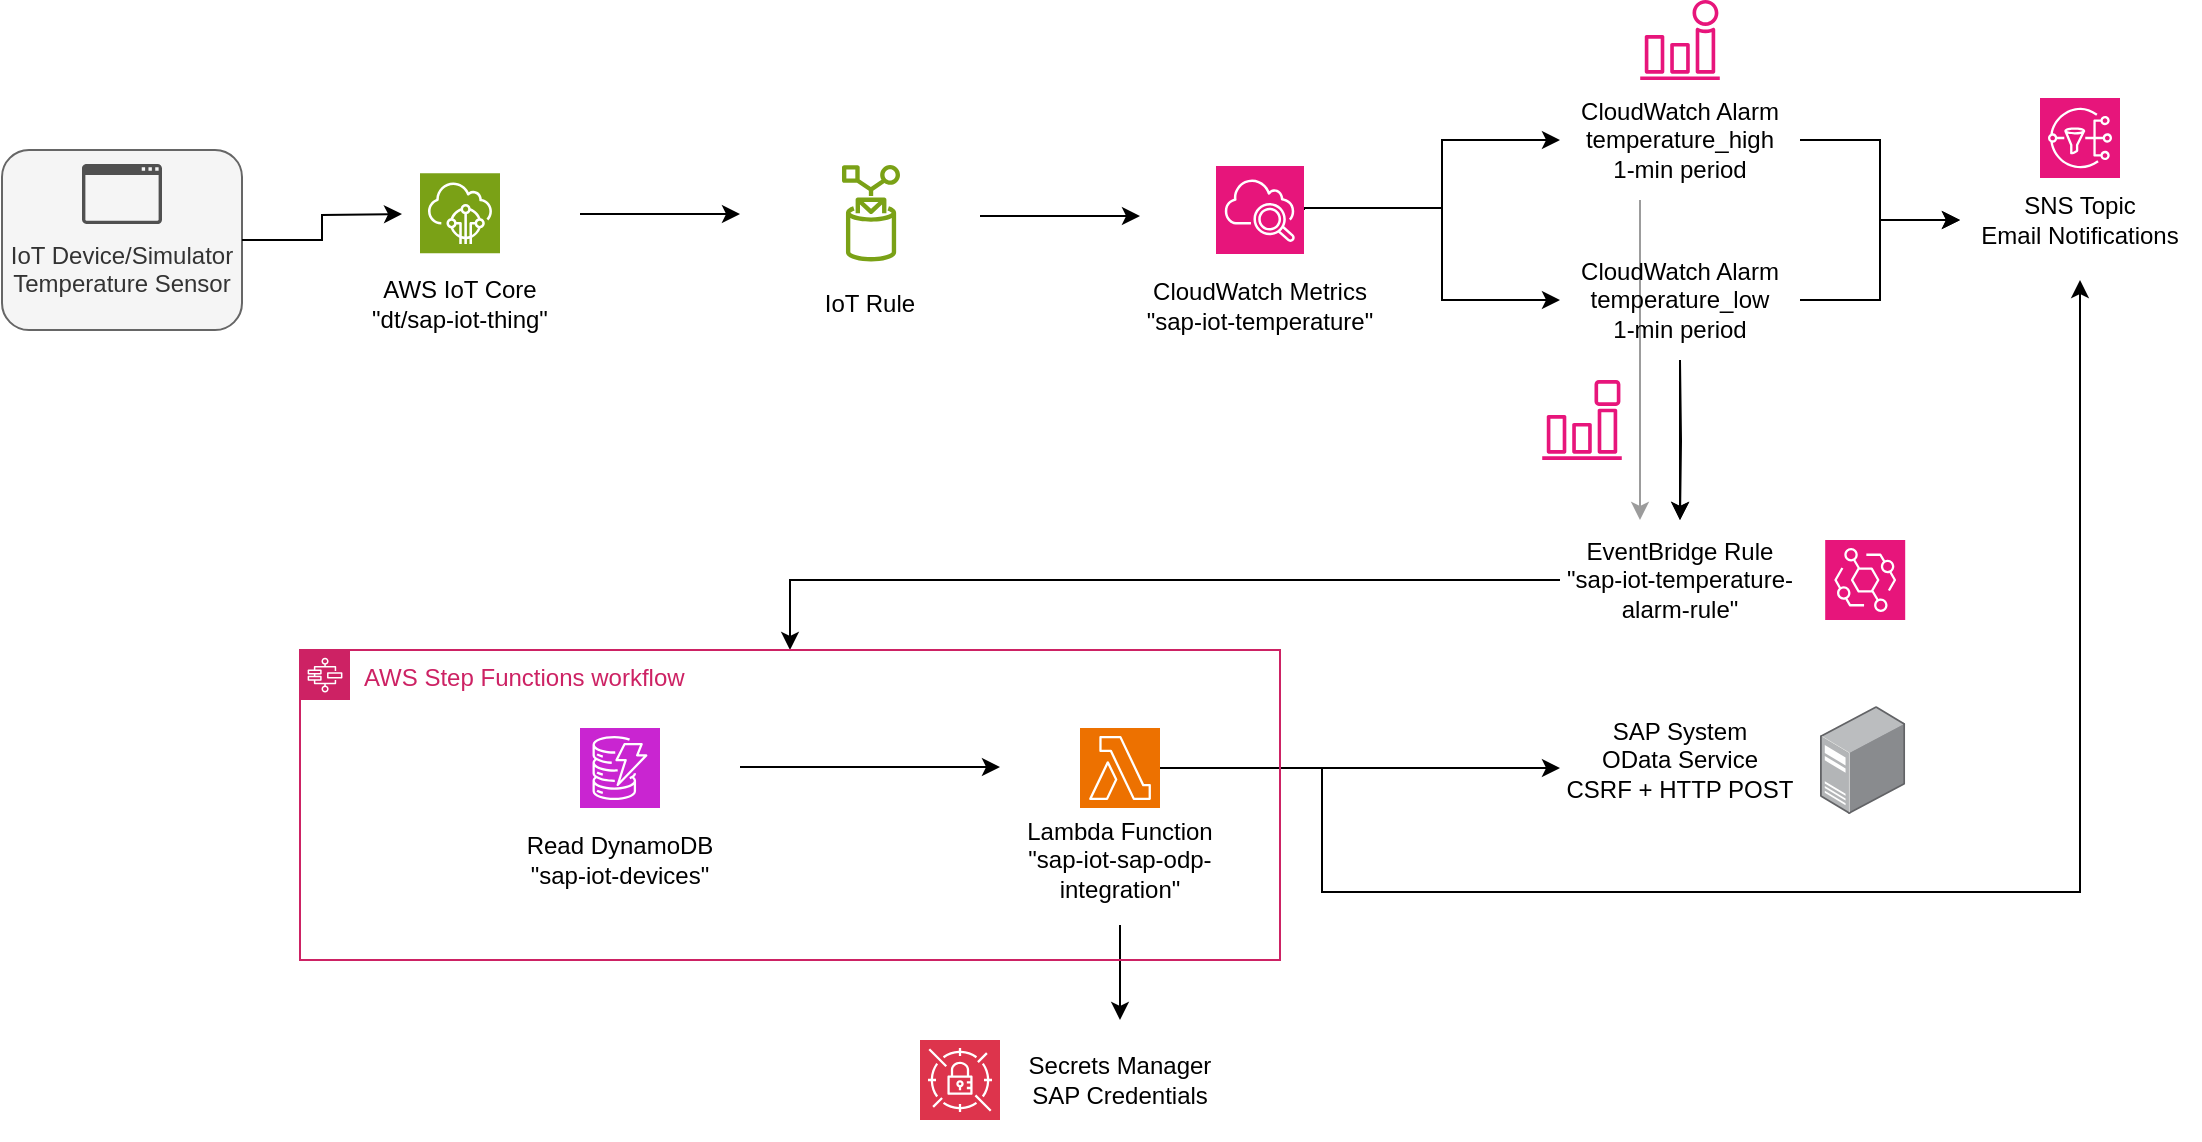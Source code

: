 <mxfile version="21.7.4" type="device">
  <diagram name="IoT-SAP-Architecture" id="architecture">
    <mxGraphModel dx="1857" dy="763" grid="1" gridSize="10" guides="1" tooltips="1" connect="1" arrows="1" fold="1" page="1" pageScale="1" pageWidth="1169" pageHeight="827" math="0" shadow="0">
      <root>
        <mxCell id="0" />
        <mxCell id="1" parent="0" />
        <mxCell id="MdHSkgKFLFM1V3GT_CCv-1" style="edgeStyle=orthogonalEdgeStyle;rounded=0;orthogonalLoop=1;jettySize=auto;html=1;strokeColor=#9c9c9c;" edge="1" parent="1">
          <mxGeometry relative="1" as="geometry">
            <mxPoint x="889" y="140" as="sourcePoint" />
            <mxPoint x="889" y="300" as="targetPoint" />
          </mxGeometry>
        </mxCell>
        <mxCell id="iot-device" value="&lt;br&gt;&lt;br&gt;IoT Device/Simulator&lt;br&gt;Temperature Sensor" style="rounded=1;whiteSpace=wrap;html=1;fillColor=#f5f5f5;strokeColor=#666666;fontColor=#333333;" parent="1" vertex="1">
          <mxGeometry x="70" y="115" width="120" height="90" as="geometry" />
        </mxCell>
        <mxCell id="iot-core" value="AWS IoT Core&lt;br&gt;&quot;dt/sap-iot-thing&quot;" style="rounded=1;whiteSpace=wrap;html=1;fillColor=none;strokeColor=none;" parent="1" vertex="1">
          <mxGeometry x="239" y="162" width="120" height="60" as="geometry" />
        </mxCell>
        <mxCell id="iot-rule" value="IoT Rule" style="rounded=1;whiteSpace=wrap;html=1;fillColor=none;strokeColor=none;" parent="1" vertex="1">
          <mxGeometry x="444" y="162" width="120" height="60" as="geometry" />
        </mxCell>
        <mxCell id="cw-metrics" value="CloudWatch Metrics&lt;br&gt;&quot;sap-iot-temperature&quot;" style="rounded=1;whiteSpace=wrap;html=1;fillColor=none;strokeColor=none;" parent="1" vertex="1">
          <mxGeometry x="639" y="163" width="120" height="60" as="geometry" />
        </mxCell>
        <mxCell id="cw-alarm-high" value="CloudWatch Alarm&#xa;temperature_high&#xa;1-min period" style="rounded=1;whiteSpace=wrap;html=1;fillColor=none;strokeColor=none;" parent="1" vertex="1">
          <mxGeometry x="849" y="80" width="120" height="60" as="geometry" />
        </mxCell>
        <mxCell id="cw-alarm-low" value="CloudWatch Alarm&#xa;temperature_low&#xa;1-min period" style="rounded=1;whiteSpace=wrap;html=1;fillColor=none;strokeColor=none;" parent="1" vertex="1">
          <mxGeometry x="849" y="160" width="120" height="60" as="geometry" />
        </mxCell>
        <mxCell id="sns" value="SNS Topic&#xa;Email Notifications" style="rounded=1;whiteSpace=wrap;html=1;fillColor=none;strokeColor=none;" parent="1" vertex="1">
          <mxGeometry x="1049" y="120" width="120" height="60" as="geometry" />
        </mxCell>
        <mxCell id="eventbridge" value="EventBridge Rule&lt;br&gt;&quot;sap-iot-temperature-alarm-rule&quot;" style="rounded=1;whiteSpace=wrap;html=1;fillColor=none;strokeColor=none;" parent="1" vertex="1">
          <mxGeometry x="849" y="300" width="120" height="60" as="geometry" />
        </mxCell>
        <mxCell id="secrets" value="Secrets Manager&#xa;SAP Credentials" style="rounded=1;whiteSpace=wrap;html=1;fillColor=none;strokeColor=none;" parent="1" vertex="1">
          <mxGeometry x="569" y="550" width="120" height="60" as="geometry" />
        </mxCell>
        <mxCell id="sap-system" value="SAP System&#xa;OData Service&#xa;CSRF + HTTP POST" style="rounded=1;whiteSpace=wrap;html=1;fillColor=none;strokeColor=none;" parent="1" vertex="1">
          <mxGeometry x="849" y="380" width="120" height="80" as="geometry" />
        </mxCell>
        <mxCell id="conn1" style="edgeStyle=orthogonalEdgeStyle;rounded=0;orthogonalLoop=1;jettySize=auto;html=1;" parent="1" source="iot-device" edge="1">
          <mxGeometry relative="1" as="geometry">
            <mxPoint x="270" y="147" as="targetPoint" />
          </mxGeometry>
        </mxCell>
        <mxCell id="conn2" style="edgeStyle=orthogonalEdgeStyle;rounded=0;orthogonalLoop=1;jettySize=auto;html=1;" parent="1" edge="1">
          <mxGeometry relative="1" as="geometry">
            <mxPoint x="359" y="147" as="sourcePoint" />
            <mxPoint x="439" y="147" as="targetPoint" />
          </mxGeometry>
        </mxCell>
        <mxCell id="conn3" style="edgeStyle=orthogonalEdgeStyle;rounded=0;orthogonalLoop=1;jettySize=auto;html=1;" parent="1" edge="1">
          <mxGeometry relative="1" as="geometry">
            <mxPoint x="559" y="148" as="sourcePoint" />
            <mxPoint x="639" y="148" as="targetPoint" />
            <Array as="points">
              <mxPoint x="600" y="148" />
              <mxPoint x="600" y="148" />
            </Array>
          </mxGeometry>
        </mxCell>
        <mxCell id="conn6" style="edgeStyle=orthogonalEdgeStyle;rounded=0;orthogonalLoop=1;jettySize=auto;html=1;exitX=1;exitY=0.5;exitDx=0;exitDy=0;exitPerimeter=0;" parent="1" source="MdHSkgKFLFM1V3GT_CCv-8" target="cw-alarm-high" edge="1">
          <mxGeometry relative="1" as="geometry">
            <Array as="points">
              <mxPoint x="790" y="144" />
              <mxPoint x="790" y="110" />
            </Array>
          </mxGeometry>
        </mxCell>
        <mxCell id="conn7" style="edgeStyle=orthogonalEdgeStyle;rounded=0;orthogonalLoop=1;jettySize=auto;html=1;exitX=1;exitY=0.5;exitDx=0;exitDy=0;exitPerimeter=0;" parent="1" source="MdHSkgKFLFM1V3GT_CCv-8" target="cw-alarm-low" edge="1">
          <mxGeometry relative="1" as="geometry">
            <Array as="points">
              <mxPoint x="790" y="144" />
              <mxPoint x="790" y="190" />
            </Array>
          </mxGeometry>
        </mxCell>
        <mxCell id="conn8" style="edgeStyle=orthogonalEdgeStyle;rounded=0;orthogonalLoop=1;jettySize=auto;html=1;" parent="1" source="cw-alarm-high" target="sns" edge="1">
          <mxGeometry relative="1" as="geometry" />
        </mxCell>
        <mxCell id="conn9" style="edgeStyle=orthogonalEdgeStyle;rounded=0;orthogonalLoop=1;jettySize=auto;html=1;" parent="1" source="cw-alarm-low" target="sns" edge="1">
          <mxGeometry relative="1" as="geometry" />
        </mxCell>
        <mxCell id="conn10" style="edgeStyle=orthogonalEdgeStyle;rounded=0;orthogonalLoop=1;jettySize=auto;html=1;" parent="1" target="eventbridge" edge="1">
          <mxGeometry relative="1" as="geometry">
            <mxPoint x="909" y="220" as="sourcePoint" />
          </mxGeometry>
        </mxCell>
        <mxCell id="conn11" style="edgeStyle=orthogonalEdgeStyle;rounded=0;orthogonalLoop=1;jettySize=auto;html=1;" parent="1" source="cw-alarm-low" target="eventbridge" edge="1">
          <mxGeometry relative="1" as="geometry" />
        </mxCell>
        <mxCell id="conn12" style="edgeStyle=orthogonalEdgeStyle;rounded=0;orthogonalLoop=1;jettySize=auto;html=1;" parent="1" source="eventbridge" target="MdHSkgKFLFM1V3GT_CCv-4" edge="1">
          <mxGeometry relative="1" as="geometry" />
        </mxCell>
        <mxCell id="conn15" style="edgeStyle=orthogonalEdgeStyle;rounded=0;orthogonalLoop=1;jettySize=auto;html=1;" parent="1" source="sap-lambda" target="secrets" edge="1">
          <mxGeometry relative="1" as="geometry" />
        </mxCell>
        <mxCell id="conn16" style="edgeStyle=orthogonalEdgeStyle;rounded=0;orthogonalLoop=1;jettySize=auto;html=1;" parent="1" source="MdHSkgKFLFM1V3GT_CCv-14" target="sap-system" edge="1">
          <mxGeometry relative="1" as="geometry">
            <Array as="points">
              <mxPoint x="800" y="424" />
              <mxPoint x="800" y="424" />
            </Array>
          </mxGeometry>
        </mxCell>
        <mxCell id="MdHSkgKFLFM1V3GT_CCv-3" style="edgeStyle=orthogonalEdgeStyle;rounded=0;orthogonalLoop=1;jettySize=auto;html=1;exitX=1;exitY=0.5;exitDx=0;exitDy=0;exitPerimeter=0;" edge="1" parent="1" source="MdHSkgKFLFM1V3GT_CCv-14" target="sns">
          <mxGeometry relative="1" as="geometry">
            <mxPoint x="720" y="420" as="sourcePoint" />
            <mxPoint x="1109" y="290" as="targetPoint" />
            <Array as="points">
              <mxPoint x="730" y="424" />
              <mxPoint x="730" y="486" />
              <mxPoint x="1109" y="486" />
            </Array>
          </mxGeometry>
        </mxCell>
        <mxCell id="MdHSkgKFLFM1V3GT_CCv-4" value="AWS Step Functions workflow" style="points=[[0,0],[0.25,0],[0.5,0],[0.75,0],[1,0],[1,0.25],[1,0.5],[1,0.75],[1,1],[0.75,1],[0.5,1],[0.25,1],[0,1],[0,0.75],[0,0.5],[0,0.25]];outlineConnect=0;gradientColor=none;html=1;whiteSpace=wrap;fontSize=12;fontStyle=0;container=1;pointerEvents=0;collapsible=0;recursiveResize=0;shape=mxgraph.aws4.group;grIcon=mxgraph.aws4.group_aws_step_functions_workflow;strokeColor=#CD2264;fillColor=none;verticalAlign=top;align=left;spacingLeft=30;fontColor=#CD2264;dashed=0;" vertex="1" parent="1">
          <mxGeometry x="219" y="365" width="490" height="155" as="geometry" />
        </mxCell>
        <mxCell id="sap-lambda" value="Lambda Function&lt;br&gt;&quot;sap-iot-sap-odp-integration&quot;" style="rounded=1;whiteSpace=wrap;html=1;fillColor=none;strokeColor=none;" parent="MdHSkgKFLFM1V3GT_CCv-4" vertex="1">
          <mxGeometry x="350" y="72.5" width="120" height="65" as="geometry" />
        </mxCell>
        <mxCell id="read-db-task" value="Read DynamoDB&lt;br&gt;&quot;sap-iot-devices&quot;" style="rounded=1;whiteSpace=wrap;html=1;fillColor=none;strokeColor=none;" parent="MdHSkgKFLFM1V3GT_CCv-4" vertex="1">
          <mxGeometry x="100" y="75" width="120" height="60" as="geometry" />
        </mxCell>
        <mxCell id="conn14" style="edgeStyle=orthogonalEdgeStyle;rounded=0;orthogonalLoop=1;jettySize=auto;html=1;" parent="MdHSkgKFLFM1V3GT_CCv-4" edge="1">
          <mxGeometry relative="1" as="geometry">
            <mxPoint x="220" y="58.5" as="sourcePoint" />
            <mxPoint x="350" y="58.5" as="targetPoint" />
            <Array as="points">
              <mxPoint x="261" y="58.5" />
              <mxPoint x="261" y="58.5" />
            </Array>
          </mxGeometry>
        </mxCell>
        <mxCell id="MdHSkgKFLFM1V3GT_CCv-14" value="" style="sketch=0;points=[[0,0,0],[0.25,0,0],[0.5,0,0],[0.75,0,0],[1,0,0],[0,1,0],[0.25,1,0],[0.5,1,0],[0.75,1,0],[1,1,0],[0,0.25,0],[0,0.5,0],[0,0.75,0],[1,0.25,0],[1,0.5,0],[1,0.75,0]];outlineConnect=0;fontColor=#232F3E;fillColor=#ED7100;strokeColor=#ffffff;dashed=0;verticalLabelPosition=bottom;verticalAlign=top;align=center;html=1;fontSize=12;fontStyle=0;aspect=fixed;shape=mxgraph.aws4.resourceIcon;resIcon=mxgraph.aws4.lambda;" vertex="1" parent="MdHSkgKFLFM1V3GT_CCv-4">
          <mxGeometry x="390" y="39" width="40" height="40" as="geometry" />
        </mxCell>
        <mxCell id="MdHSkgKFLFM1V3GT_CCv-15" value="" style="sketch=0;points=[[0,0,0],[0.25,0,0],[0.5,0,0],[0.75,0,0],[1,0,0],[0,1,0],[0.25,1,0],[0.5,1,0],[0.75,1,0],[1,1,0],[0,0.25,0],[0,0.5,0],[0,0.75,0],[1,0.25,0],[1,0.5,0],[1,0.75,0]];outlineConnect=0;fontColor=#232F3E;fillColor=#C925D1;strokeColor=#ffffff;dashed=0;verticalLabelPosition=bottom;verticalAlign=top;align=center;html=1;fontSize=12;fontStyle=0;aspect=fixed;shape=mxgraph.aws4.resourceIcon;resIcon=mxgraph.aws4.dynamodb;" vertex="1" parent="MdHSkgKFLFM1V3GT_CCv-4">
          <mxGeometry x="140" y="39" width="40" height="40" as="geometry" />
        </mxCell>
        <mxCell id="MdHSkgKFLFM1V3GT_CCv-5" value="" style="sketch=0;pointerEvents=1;shadow=0;dashed=0;html=1;strokeColor=none;fillColor=#505050;labelPosition=center;verticalLabelPosition=bottom;verticalAlign=top;outlineConnect=0;align=center;shape=mxgraph.office.concepts.application_generic;" vertex="1" parent="1">
          <mxGeometry x="110" y="122" width="40" height="30" as="geometry" />
        </mxCell>
        <mxCell id="MdHSkgKFLFM1V3GT_CCv-6" value="" style="sketch=0;points=[[0,0,0],[0.25,0,0],[0.5,0,0],[0.75,0,0],[1,0,0],[0,1,0],[0.25,1,0],[0.5,1,0],[0.75,1,0],[1,1,0],[0,0.25,0],[0,0.5,0],[0,0.75,0],[1,0.25,0],[1,0.5,0],[1,0.75,0]];outlineConnect=0;fontColor=#232F3E;fillColor=#7AA116;strokeColor=#ffffff;dashed=0;verticalLabelPosition=bottom;verticalAlign=top;align=center;html=1;fontSize=12;fontStyle=0;aspect=fixed;shape=mxgraph.aws4.resourceIcon;resIcon=mxgraph.aws4.iot_core;" vertex="1" parent="1">
          <mxGeometry x="279" y="126.6" width="40" height="40" as="geometry" />
        </mxCell>
        <mxCell id="MdHSkgKFLFM1V3GT_CCv-7" value="" style="sketch=0;outlineConnect=0;fontColor=#232F3E;gradientColor=none;fillColor=#7AA116;strokeColor=none;dashed=0;verticalLabelPosition=bottom;verticalAlign=top;align=center;html=1;fontSize=12;fontStyle=0;aspect=fixed;pointerEvents=1;shape=mxgraph.aws4.rule;" vertex="1" parent="1">
          <mxGeometry x="490" y="122" width="29" height="49.19" as="geometry" />
        </mxCell>
        <mxCell id="MdHSkgKFLFM1V3GT_CCv-8" value="" style="sketch=0;points=[[0,0,0],[0.25,0,0],[0.5,0,0],[0.75,0,0],[1,0,0],[0,1,0],[0.25,1,0],[0.5,1,0],[0.75,1,0],[1,1,0],[0,0.25,0],[0,0.5,0],[0,0.75,0],[1,0.25,0],[1,0.5,0],[1,0.75,0]];points=[[0,0,0],[0.25,0,0],[0.5,0,0],[0.75,0,0],[1,0,0],[0,1,0],[0.25,1,0],[0.5,1,0],[0.75,1,0],[1,1,0],[0,0.25,0],[0,0.5,0],[0,0.75,0],[1,0.25,0],[1,0.5,0],[1,0.75,0]];outlineConnect=0;fontColor=#232F3E;fillColor=#E7157B;strokeColor=#ffffff;dashed=0;verticalLabelPosition=bottom;verticalAlign=top;align=center;html=1;fontSize=12;fontStyle=0;aspect=fixed;shape=mxgraph.aws4.resourceIcon;resIcon=mxgraph.aws4.cloudwatch_2;" vertex="1" parent="1">
          <mxGeometry x="677" y="123" width="44" height="44" as="geometry" />
        </mxCell>
        <mxCell id="MdHSkgKFLFM1V3GT_CCv-9" value="" style="sketch=0;outlineConnect=0;fontColor=#232F3E;gradientColor=none;fillColor=#E7157B;strokeColor=none;dashed=0;verticalLabelPosition=bottom;verticalAlign=top;align=center;html=1;fontSize=12;fontStyle=0;aspect=fixed;pointerEvents=1;shape=mxgraph.aws4.event_event_based;" vertex="1" parent="1">
          <mxGeometry x="840" y="230" width="40" height="40" as="geometry" />
        </mxCell>
        <mxCell id="MdHSkgKFLFM1V3GT_CCv-10" value="" style="sketch=0;outlineConnect=0;fontColor=#232F3E;gradientColor=none;fillColor=#E7157B;strokeColor=none;dashed=0;verticalLabelPosition=bottom;verticalAlign=top;align=center;html=1;fontSize=12;fontStyle=0;aspect=fixed;pointerEvents=1;shape=mxgraph.aws4.alarm;" vertex="1" parent="1">
          <mxGeometry x="889" y="40" width="40" height="40" as="geometry" />
        </mxCell>
        <mxCell id="MdHSkgKFLFM1V3GT_CCv-12" value="" style="sketch=0;points=[[0,0,0],[0.25,0,0],[0.5,0,0],[0.75,0,0],[1,0,0],[0,1,0],[0.25,1,0],[0.5,1,0],[0.75,1,0],[1,1,0],[0,0.25,0],[0,0.5,0],[0,0.75,0],[1,0.25,0],[1,0.5,0],[1,0.75,0]];outlineConnect=0;fontColor=#232F3E;fillColor=#E7157B;strokeColor=#ffffff;dashed=0;verticalLabelPosition=bottom;verticalAlign=top;align=center;html=1;fontSize=12;fontStyle=0;aspect=fixed;shape=mxgraph.aws4.resourceIcon;resIcon=mxgraph.aws4.eventbridge;" vertex="1" parent="1">
          <mxGeometry x="981.6" y="310" width="40" height="40" as="geometry" />
        </mxCell>
        <mxCell id="MdHSkgKFLFM1V3GT_CCv-13" value="" style="sketch=0;points=[[0,0,0],[0.25,0,0],[0.5,0,0],[0.75,0,0],[1,0,0],[0,1,0],[0.25,1,0],[0.5,1,0],[0.75,1,0],[1,1,0],[0,0.25,0],[0,0.5,0],[0,0.75,0],[1,0.25,0],[1,0.5,0],[1,0.75,0]];outlineConnect=0;fontColor=#232F3E;fillColor=#E7157B;strokeColor=#ffffff;dashed=0;verticalLabelPosition=bottom;verticalAlign=top;align=center;html=1;fontSize=12;fontStyle=0;aspect=fixed;shape=mxgraph.aws4.resourceIcon;resIcon=mxgraph.aws4.sns;" vertex="1" parent="1">
          <mxGeometry x="1089" y="89" width="40" height="40" as="geometry" />
        </mxCell>
        <mxCell id="MdHSkgKFLFM1V3GT_CCv-16" value="" style="sketch=0;points=[[0,0,0],[0.25,0,0],[0.5,0,0],[0.75,0,0],[1,0,0],[0,1,0],[0.25,1,0],[0.5,1,0],[0.75,1,0],[1,1,0],[0,0.25,0],[0,0.5,0],[0,0.75,0],[1,0.25,0],[1,0.5,0],[1,0.75,0]];outlineConnect=0;fontColor=#232F3E;fillColor=#DD344C;strokeColor=#ffffff;dashed=0;verticalLabelPosition=bottom;verticalAlign=top;align=center;html=1;fontSize=12;fontStyle=0;aspect=fixed;shape=mxgraph.aws4.resourceIcon;resIcon=mxgraph.aws4.secrets_manager;" vertex="1" parent="1">
          <mxGeometry x="529" y="560" width="40" height="40" as="geometry" />
        </mxCell>
        <mxCell id="MdHSkgKFLFM1V3GT_CCv-17" value="" style="image;points=[];aspect=fixed;html=1;align=center;shadow=0;dashed=0;image=img/lib/allied_telesis/computer_and_terminals/Server_Desktop.svg;" vertex="1" parent="1">
          <mxGeometry x="979" y="393" width="42.6" height="54" as="geometry" />
        </mxCell>
      </root>
    </mxGraphModel>
  </diagram>
</mxfile>
